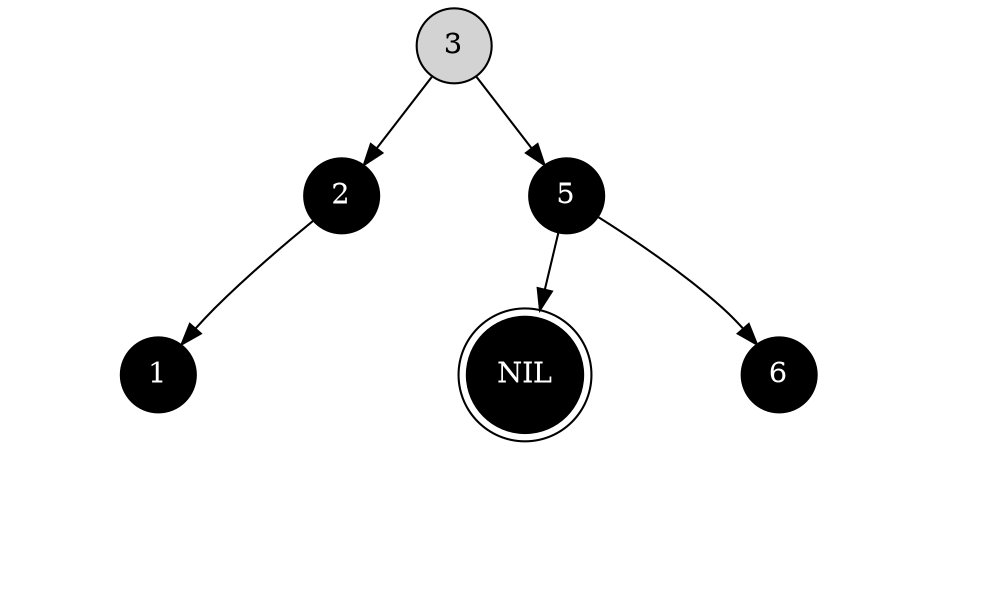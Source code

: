 digraph G{
	node[shape=circle]
	a3[label="3", style=filled, fillcolor=lightgray, fontcolor=black];
	a2[label="2", style=filled, fillcolor=black, fontcolor=white];
	a1[label="1", style=filled, fillcolor=black, fontcolor=white];
	nila1l[label="", style=invis];
	nila1r[label="", style=invis];
	nila1m[label="", style=invis];
	a1->nila1l[style=invis];
	a1->nila1m[style=invis];
	a1->nila1r[style=invis];
	{rank=same nila1l->nila1m->nila1r[style=invis]}
	nila2r[label="", style=invis];
	nila2m[label="", style=invis];
	a2->a1
	a2->nila2m[style=invis];
	a2->nila2r[style=invis];
	{rank=same a1->nila2m->nila2r[style=invis]}
	a5[label="5", style=filled, fillcolor=black, fontcolor=white];
	aNIL[label="NIL", style=filled, fillcolor=black, fontcolor=white, peripheries=2];
	nilaNILl[label="", style=invis];
	nilaNILr[label="", style=invis];
	nilaNILm[label="", style=invis];
	aNIL->nilaNILl[style=invis];
	aNIL->nilaNILm[style=invis];
	aNIL->nilaNILr[style=invis];
	{rank=same nilaNILl->nilaNILm->nilaNILr[style=invis]}
	a6[label="6", style=filled, fillcolor=black, fontcolor=white];
	nila6l[label="", style=invis];
	nila6r[label="", style=invis];
	nila6m[label="", style=invis];
	a6->nila6l[style=invis];
	a6->nila6m[style=invis];
	a6->nila6r[style=invis];
	{rank=same nila6l->nila6m->nila6r[style=invis]}
	nila5m[label="", style=invis];
	a5->aNIL
	a5->nila5m[style=invis];
	a5->a6
	{rank=same aNIL->nila5m->a6[style=invis]}
	nila3m[label="", style=invis];
	a3->a2
	a3->nila3m[style=invis];
	a3->a5
	{rank=same a2->nila3m->a5[style=invis]}
}